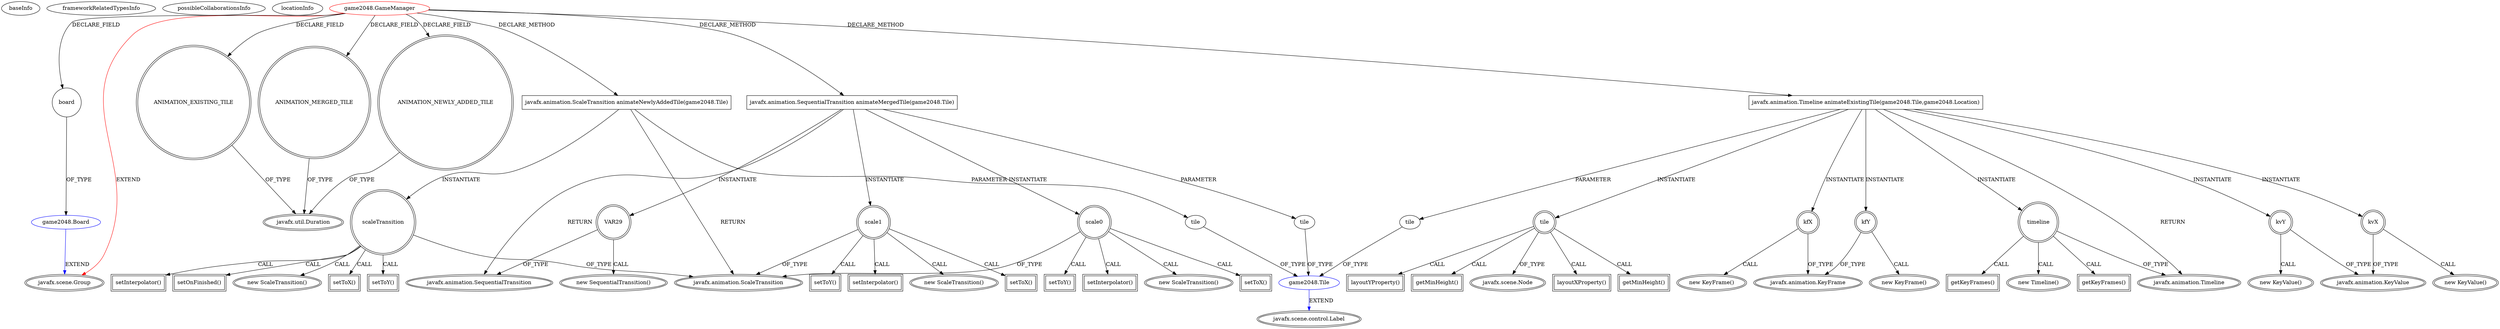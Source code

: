 digraph {
baseInfo[graphId=2227,category="extension_graph",isAnonymous=false,possibleRelation=true]
frameworkRelatedTypesInfo[0="javafx.scene.Group"]
possibleCollaborationsInfo[0="2227~FIELD_DECLARATION-~javafx.scene.Group ~javafx.scene.Group ~false~false",1="2227~CLIENT_METHOD_DECLARATION-PARAMETER_DECLARATION-CLIENT_METHOD_DECLARATION-PARAMETER_DECLARATION-CLIENT_METHOD_DECLARATION-PARAMETER_DECLARATION-~javafx.scene.Group ~javafx.scene.control.Label ~false~false"]
locationInfo[projectName="brunoborges-fx2048",filePath="/brunoborges-fx2048/fx2048-master/src/game2048/GameManager.java",contextSignature="GameManager",graphId="2227"]
0[label="game2048.GameManager",vertexType="ROOT_CLIENT_CLASS_DECLARATION",isFrameworkType=false,color=red]
1[label="javafx.scene.Group",vertexType="FRAMEWORK_CLASS_TYPE",isFrameworkType=true,peripheries=2]
2[label="ANIMATION_EXISTING_TILE",vertexType="FIELD_DECLARATION",isFrameworkType=true,peripheries=2,shape=circle]
3[label="javafx.util.Duration",vertexType="FRAMEWORK_CLASS_TYPE",isFrameworkType=true,peripheries=2]
4[label="ANIMATION_MERGED_TILE",vertexType="FIELD_DECLARATION",isFrameworkType=true,peripheries=2,shape=circle]
6[label="ANIMATION_NEWLY_ADDED_TILE",vertexType="FIELD_DECLARATION",isFrameworkType=true,peripheries=2,shape=circle]
8[label="board",vertexType="FIELD_DECLARATION",isFrameworkType=false,shape=circle]
9[label="game2048.Board",vertexType="REFERENCE_CLIENT_CLASS_DECLARATION",isFrameworkType=false,color=blue]
32[label="javafx.animation.ScaleTransition animateNewlyAddedTile(game2048.Tile)",vertexType="CLIENT_METHOD_DECLARATION",isFrameworkType=false,shape=box]
33[label="javafx.animation.ScaleTransition",vertexType="FRAMEWORK_CLASS_TYPE",isFrameworkType=true,peripheries=2]
34[label="tile",vertexType="PARAMETER_DECLARATION",isFrameworkType=false]
35[label="game2048.Tile",vertexType="REFERENCE_CLIENT_CLASS_DECLARATION",isFrameworkType=false,color=blue]
36[label="javafx.scene.control.Label",vertexType="FRAMEWORK_CLASS_TYPE",isFrameworkType=true,peripheries=2]
38[label="scaleTransition",vertexType="VARIABLE_EXPRESION",isFrameworkType=true,peripheries=2,shape=circle]
37[label="new ScaleTransition()",vertexType="CONSTRUCTOR_CALL",isFrameworkType=true,peripheries=2]
41[label="setToX()",vertexType="INSIDE_CALL",isFrameworkType=true,peripheries=2,shape=box]
43[label="setToY()",vertexType="INSIDE_CALL",isFrameworkType=true,peripheries=2,shape=box]
45[label="setInterpolator()",vertexType="INSIDE_CALL",isFrameworkType=true,peripheries=2,shape=box]
47[label="setOnFinished()",vertexType="INSIDE_CALL",isFrameworkType=true,peripheries=2,shape=box]
48[label="javafx.animation.Timeline animateExistingTile(game2048.Tile,game2048.Location)",vertexType="CLIENT_METHOD_DECLARATION",isFrameworkType=false,shape=box]
49[label="javafx.animation.Timeline",vertexType="FRAMEWORK_CLASS_TYPE",isFrameworkType=true,peripheries=2]
50[label="tile",vertexType="PARAMETER_DECLARATION",isFrameworkType=false]
53[label="timeline",vertexType="VARIABLE_EXPRESION",isFrameworkType=true,peripheries=2,shape=circle]
52[label="new Timeline()",vertexType="CONSTRUCTOR_CALL",isFrameworkType=true,peripheries=2]
56[label="kvX",vertexType="VARIABLE_EXPRESION",isFrameworkType=true,peripheries=2,shape=circle]
57[label="javafx.animation.KeyValue",vertexType="FRAMEWORK_CLASS_TYPE",isFrameworkType=true,peripheries=2]
55[label="new KeyValue()",vertexType="CONSTRUCTOR_CALL",isFrameworkType=true,peripheries=2]
58[label="tile",vertexType="VARIABLE_EXPRESION",isFrameworkType=true,peripheries=2,shape=circle]
60[label="javafx.scene.Node",vertexType="FRAMEWORK_CLASS_TYPE",isFrameworkType=true,peripheries=2]
59[label="layoutXProperty()",vertexType="INSIDE_CALL",isFrameworkType=true,peripheries=2,shape=box]
62[label="getMinHeight()",vertexType="INSIDE_CALL",isFrameworkType=true,peripheries=2,shape=box]
64[label="kvY",vertexType="VARIABLE_EXPRESION",isFrameworkType=true,peripheries=2,shape=circle]
63[label="new KeyValue()",vertexType="CONSTRUCTOR_CALL",isFrameworkType=true,peripheries=2]
67[label="layoutYProperty()",vertexType="INSIDE_CALL",isFrameworkType=true,peripheries=2,shape=box]
69[label="getMinHeight()",vertexType="INSIDE_CALL",isFrameworkType=true,peripheries=2,shape=box]
71[label="kfX",vertexType="VARIABLE_EXPRESION",isFrameworkType=true,peripheries=2,shape=circle]
72[label="javafx.animation.KeyFrame",vertexType="FRAMEWORK_CLASS_TYPE",isFrameworkType=true,peripheries=2]
70[label="new KeyFrame()",vertexType="CONSTRUCTOR_CALL",isFrameworkType=true,peripheries=2]
74[label="kfY",vertexType="VARIABLE_EXPRESION",isFrameworkType=true,peripheries=2,shape=circle]
73[label="new KeyFrame()",vertexType="CONSTRUCTOR_CALL",isFrameworkType=true,peripheries=2]
77[label="getKeyFrames()",vertexType="INSIDE_CALL",isFrameworkType=true,peripheries=2,shape=box]
79[label="getKeyFrames()",vertexType="INSIDE_CALL",isFrameworkType=true,peripheries=2,shape=box]
80[label="javafx.animation.SequentialTransition animateMergedTile(game2048.Tile)",vertexType="CLIENT_METHOD_DECLARATION",isFrameworkType=false,shape=box]
81[label="javafx.animation.SequentialTransition",vertexType="FRAMEWORK_CLASS_TYPE",isFrameworkType=true,peripheries=2]
82[label="tile",vertexType="PARAMETER_DECLARATION",isFrameworkType=false]
85[label="scale0",vertexType="VARIABLE_EXPRESION",isFrameworkType=true,peripheries=2,shape=circle]
84[label="new ScaleTransition()",vertexType="CONSTRUCTOR_CALL",isFrameworkType=true,peripheries=2]
88[label="setToX()",vertexType="INSIDE_CALL",isFrameworkType=true,peripheries=2,shape=box]
90[label="setToY()",vertexType="INSIDE_CALL",isFrameworkType=true,peripheries=2,shape=box]
92[label="setInterpolator()",vertexType="INSIDE_CALL",isFrameworkType=true,peripheries=2,shape=box]
94[label="scale1",vertexType="VARIABLE_EXPRESION",isFrameworkType=true,peripheries=2,shape=circle]
93[label="new ScaleTransition()",vertexType="CONSTRUCTOR_CALL",isFrameworkType=true,peripheries=2]
97[label="setToX()",vertexType="INSIDE_CALL",isFrameworkType=true,peripheries=2,shape=box]
99[label="setToY()",vertexType="INSIDE_CALL",isFrameworkType=true,peripheries=2,shape=box]
101[label="setInterpolator()",vertexType="INSIDE_CALL",isFrameworkType=true,peripheries=2,shape=box]
103[label="VAR29",vertexType="VARIABLE_EXPRESION",isFrameworkType=true,peripheries=2,shape=circle]
102[label="new SequentialTransition()",vertexType="CONSTRUCTOR_CALL",isFrameworkType=true,peripheries=2]
0->1[label="EXTEND",color=red]
0->2[label="DECLARE_FIELD"]
2->3[label="OF_TYPE"]
0->4[label="DECLARE_FIELD"]
4->3[label="OF_TYPE"]
0->6[label="DECLARE_FIELD"]
6->3[label="OF_TYPE"]
0->8[label="DECLARE_FIELD"]
9->1[label="EXTEND",color=blue]
8->9[label="OF_TYPE"]
0->32[label="DECLARE_METHOD"]
32->33[label="RETURN"]
35->36[label="EXTEND",color=blue]
34->35[label="OF_TYPE"]
32->34[label="PARAMETER"]
32->38[label="INSTANTIATE"]
38->33[label="OF_TYPE"]
38->37[label="CALL"]
38->41[label="CALL"]
38->43[label="CALL"]
38->45[label="CALL"]
38->47[label="CALL"]
0->48[label="DECLARE_METHOD"]
48->49[label="RETURN"]
50->35[label="OF_TYPE"]
48->50[label="PARAMETER"]
48->53[label="INSTANTIATE"]
53->49[label="OF_TYPE"]
53->52[label="CALL"]
48->56[label="INSTANTIATE"]
56->57[label="OF_TYPE"]
56->55[label="CALL"]
48->58[label="INSTANTIATE"]
58->60[label="OF_TYPE"]
58->59[label="CALL"]
58->62[label="CALL"]
48->64[label="INSTANTIATE"]
64->57[label="OF_TYPE"]
64->63[label="CALL"]
58->67[label="CALL"]
58->69[label="CALL"]
48->71[label="INSTANTIATE"]
71->72[label="OF_TYPE"]
71->70[label="CALL"]
48->74[label="INSTANTIATE"]
74->72[label="OF_TYPE"]
74->73[label="CALL"]
53->77[label="CALL"]
53->79[label="CALL"]
0->80[label="DECLARE_METHOD"]
80->81[label="RETURN"]
82->35[label="OF_TYPE"]
80->82[label="PARAMETER"]
80->85[label="INSTANTIATE"]
85->33[label="OF_TYPE"]
85->84[label="CALL"]
85->88[label="CALL"]
85->90[label="CALL"]
85->92[label="CALL"]
80->94[label="INSTANTIATE"]
94->33[label="OF_TYPE"]
94->93[label="CALL"]
94->97[label="CALL"]
94->99[label="CALL"]
94->101[label="CALL"]
80->103[label="INSTANTIATE"]
103->81[label="OF_TYPE"]
103->102[label="CALL"]
}
